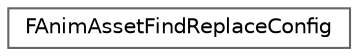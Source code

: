 digraph "Graphical Class Hierarchy"
{
 // INTERACTIVE_SVG=YES
 // LATEX_PDF_SIZE
  bgcolor="transparent";
  edge [fontname=Helvetica,fontsize=10,labelfontname=Helvetica,labelfontsize=10];
  node [fontname=Helvetica,fontsize=10,shape=box,height=0.2,width=0.4];
  rankdir="LR";
  Node0 [id="Node000000",label="FAnimAssetFindReplaceConfig",height=0.2,width=0.4,color="grey40", fillcolor="white", style="filled",URL="$df/d28/structFAnimAssetFindReplaceConfig.html",tooltip="Configuration for the find/replace tab."];
}
